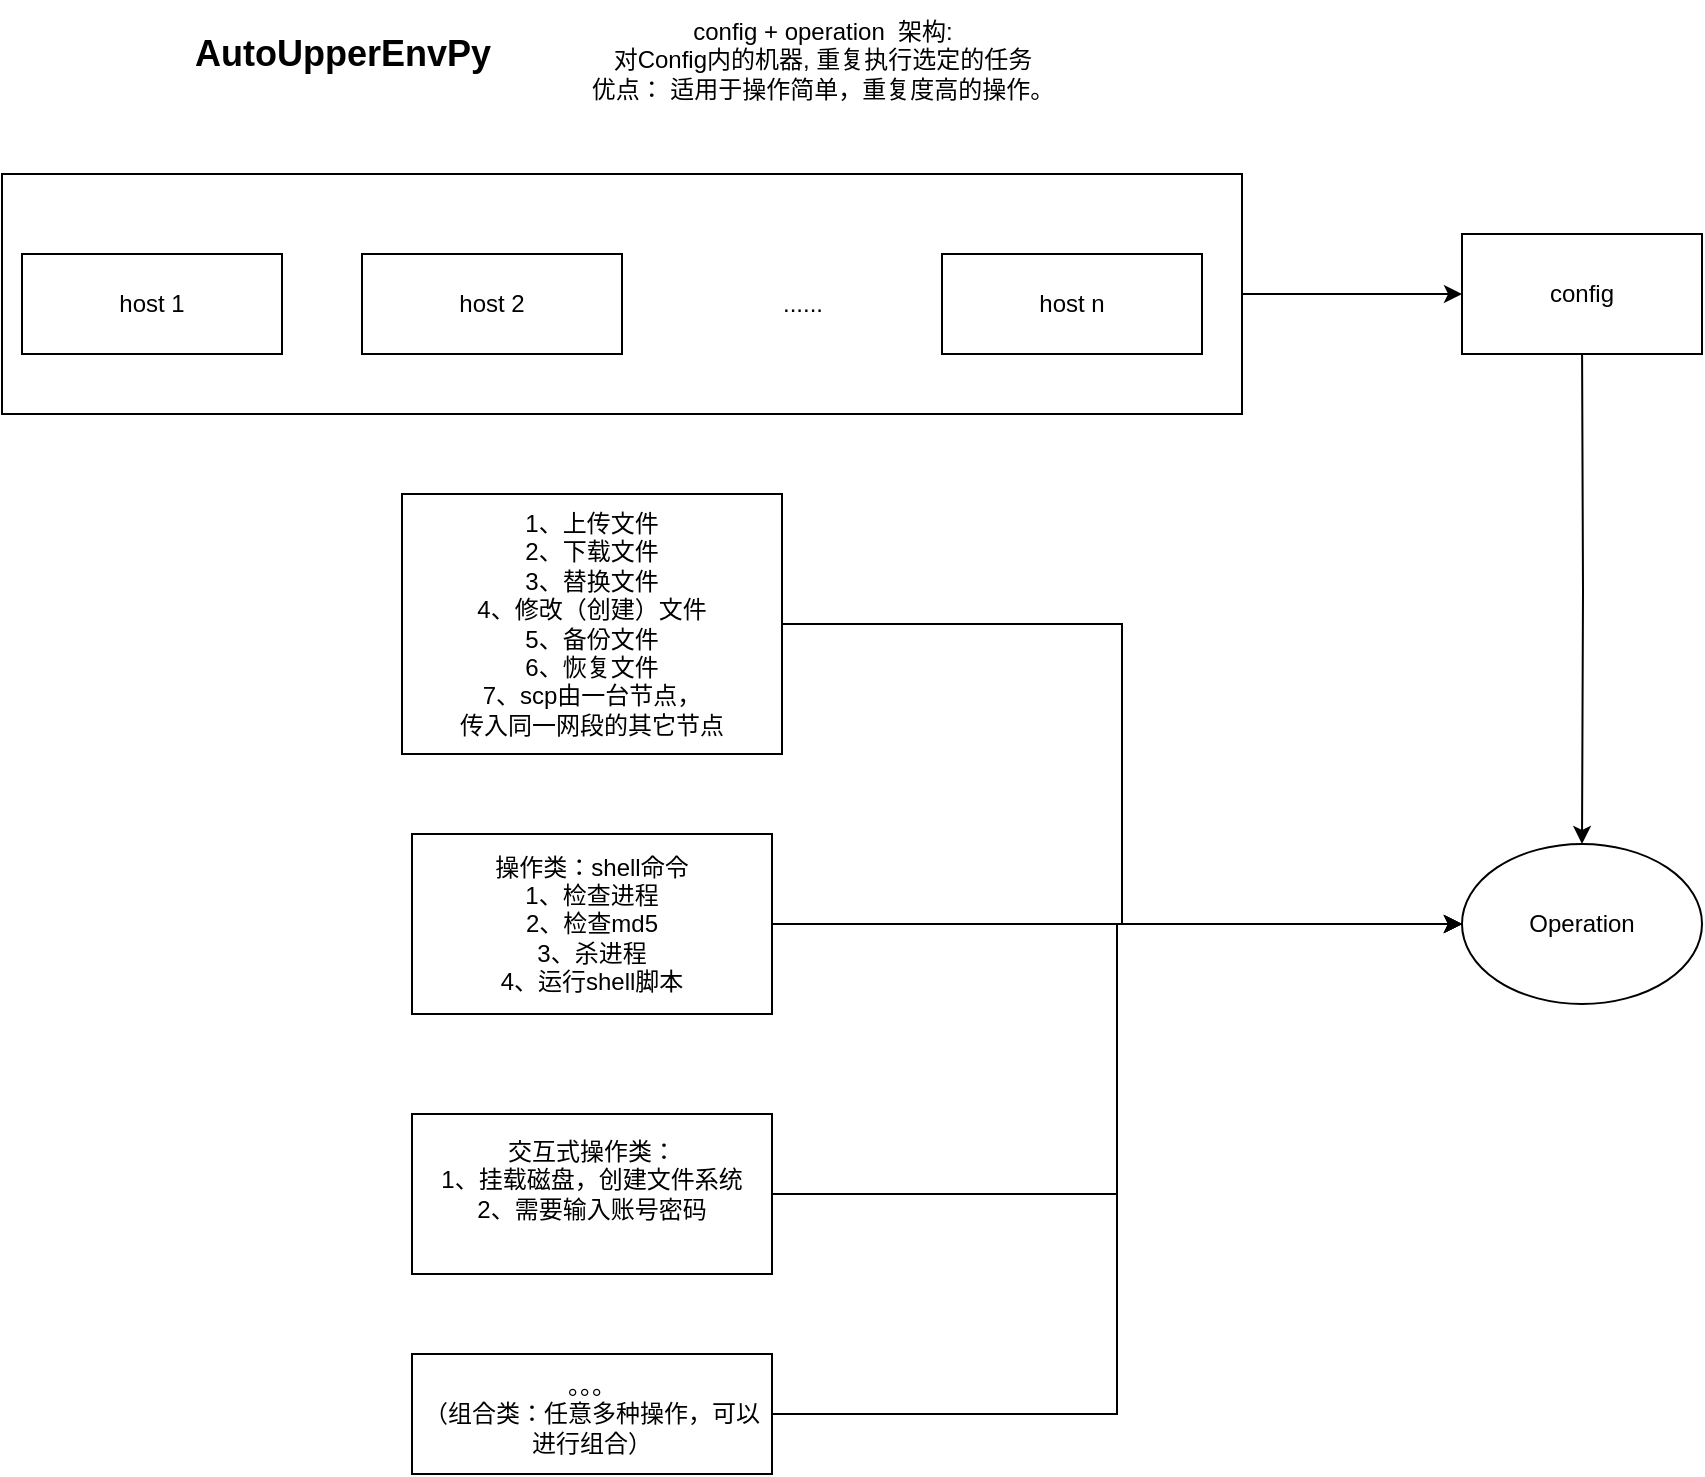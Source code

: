 <mxfile version="24.3.1" type="github">
  <diagram name="第 1 页" id="eWXddN8mTiqafnMkIH0A">
    <mxGraphModel dx="2329" dy="926" grid="1" gridSize="10" guides="1" tooltips="1" connect="1" arrows="1" fold="1" page="1" pageScale="1" pageWidth="827" pageHeight="1169" math="0" shadow="0">
      <root>
        <mxCell id="0" />
        <mxCell id="1" parent="0" />
        <mxCell id="j0fL9U_XNabq70ZayVyc-7" style="edgeStyle=orthogonalEdgeStyle;rounded=0;orthogonalLoop=1;jettySize=auto;html=1;" parent="1" source="j0fL9U_XNabq70ZayVyc-5" target="j0fL9U_XNabq70ZayVyc-6" edge="1">
          <mxGeometry relative="1" as="geometry" />
        </mxCell>
        <mxCell id="j0fL9U_XNabq70ZayVyc-5" value="" style="rounded=0;whiteSpace=wrap;html=1;" parent="1" vertex="1">
          <mxGeometry x="-60" y="450" width="620" height="120" as="geometry" />
        </mxCell>
        <mxCell id="j0fL9U_XNabq70ZayVyc-1" value="host 1" style="rounded=0;whiteSpace=wrap;html=1;" parent="1" vertex="1">
          <mxGeometry x="-50" y="490" width="130" height="50" as="geometry" />
        </mxCell>
        <mxCell id="j0fL9U_XNabq70ZayVyc-2" value="host 2" style="rounded=0;whiteSpace=wrap;html=1;" parent="1" vertex="1">
          <mxGeometry x="120" y="490" width="130" height="50" as="geometry" />
        </mxCell>
        <mxCell id="j0fL9U_XNabq70ZayVyc-3" value="host n" style="rounded=0;whiteSpace=wrap;html=1;" parent="1" vertex="1">
          <mxGeometry x="410" y="490" width="130" height="50" as="geometry" />
        </mxCell>
        <mxCell id="j0fL9U_XNabq70ZayVyc-4" value="......" style="text;html=1;align=center;verticalAlign=middle;resizable=0;points=[];autosize=1;strokeColor=none;fillColor=none;" parent="1" vertex="1">
          <mxGeometry x="320" y="500" width="40" height="30" as="geometry" />
        </mxCell>
        <mxCell id="P2jQU-sOz0Nu1yAMH2Y4-11" style="edgeStyle=orthogonalEdgeStyle;rounded=0;orthogonalLoop=1;jettySize=auto;html=1;entryX=0.5;entryY=0;entryDx=0;entryDy=0;" edge="1" parent="1" target="P2jQU-sOz0Nu1yAMH2Y4-6">
          <mxGeometry relative="1" as="geometry">
            <mxPoint x="730" y="530" as="sourcePoint" />
          </mxGeometry>
        </mxCell>
        <mxCell id="j0fL9U_XNabq70ZayVyc-6" value="config" style="rounded=0;whiteSpace=wrap;html=1;" parent="1" vertex="1">
          <mxGeometry x="670" y="480" width="120" height="60" as="geometry" />
        </mxCell>
        <mxCell id="P2jQU-sOz0Nu1yAMH2Y4-7" style="edgeStyle=orthogonalEdgeStyle;rounded=0;orthogonalLoop=1;jettySize=auto;html=1;entryX=0;entryY=0.5;entryDx=0;entryDy=0;" edge="1" parent="1" source="j0fL9U_XNabq70ZayVyc-9" target="P2jQU-sOz0Nu1yAMH2Y4-6">
          <mxGeometry relative="1" as="geometry">
            <mxPoint x="630" y="780" as="targetPoint" />
            <Array as="points">
              <mxPoint x="500" y="675" />
              <mxPoint x="500" y="825" />
            </Array>
          </mxGeometry>
        </mxCell>
        <mxCell id="j0fL9U_XNabq70ZayVyc-9" value="&lt;span style=&quot;text-wrap: nowrap;&quot;&gt;1、上传文件&lt;/span&gt;&lt;div style=&quot;border-color: var(--border-color); text-wrap: nowrap;&quot;&gt;2、下载文件&lt;/div&gt;&lt;div style=&quot;border-color: var(--border-color); text-wrap: nowrap;&quot;&gt;3、替换文件&lt;/div&gt;&lt;div style=&quot;border-color: var(--border-color); text-wrap: nowrap;&quot;&gt;4、修改（创建）文件&lt;/div&gt;&lt;div style=&quot;border-color: var(--border-color); text-wrap: nowrap;&quot;&gt;5、备份文件&lt;/div&gt;&lt;div style=&quot;border-color: var(--border-color); text-wrap: nowrap;&quot;&gt;6、恢复文件&lt;/div&gt;&lt;div style=&quot;border-color: var(--border-color); text-wrap: nowrap;&quot;&gt;7、scp由一台节点，&lt;/div&gt;&lt;div style=&quot;border-color: var(--border-color); text-wrap: nowrap;&quot;&gt;传入同一网段的其它节点&lt;/div&gt;" style="rounded=0;whiteSpace=wrap;html=1;" parent="1" vertex="1">
          <mxGeometry x="140" y="610" width="190" height="130" as="geometry" />
        </mxCell>
        <mxCell id="j0fL9U_XNabq70ZayVyc-12" value="&lt;div&gt;&lt;span style=&quot;text-wrap: wrap;&quot;&gt;&lt;br&gt;&lt;/span&gt;&lt;/div&gt;" style="text;html=1;align=center;verticalAlign=middle;resizable=0;points=[];autosize=1;strokeColor=none;fillColor=none;" parent="1" vertex="1">
          <mxGeometry x="310" y="695" width="20" height="30" as="geometry" />
        </mxCell>
        <mxCell id="P2jQU-sOz0Nu1yAMH2Y4-8" style="edgeStyle=orthogonalEdgeStyle;rounded=0;orthogonalLoop=1;jettySize=auto;html=1;" edge="1" parent="1" source="j0fL9U_XNabq70ZayVyc-15" target="P2jQU-sOz0Nu1yAMH2Y4-6">
          <mxGeometry relative="1" as="geometry" />
        </mxCell>
        <mxCell id="j0fL9U_XNabq70ZayVyc-15" value="操作类：shell命令&lt;div&gt;1、检查进程&lt;/div&gt;&lt;div&gt;2、检查md5&lt;/div&gt;&lt;div&gt;3、杀进程&lt;/div&gt;&lt;div&gt;4、运行shell脚本&lt;/div&gt;" style="rounded=0;whiteSpace=wrap;html=1;" parent="1" vertex="1">
          <mxGeometry x="145" y="780" width="180" height="90" as="geometry" />
        </mxCell>
        <mxCell id="P2jQU-sOz0Nu1yAMH2Y4-1" value="&lt;b&gt;&lt;font style=&quot;font-size: 18px;&quot;&gt;AutoUpperEnvPy&lt;/font&gt;&lt;/b&gt;" style="text;html=1;align=center;verticalAlign=middle;resizable=0;points=[];autosize=1;strokeColor=none;fillColor=none;" vertex="1" parent="1">
          <mxGeometry x="25" y="370" width="170" height="40" as="geometry" />
        </mxCell>
        <mxCell id="P2jQU-sOz0Nu1yAMH2Y4-9" style="edgeStyle=orthogonalEdgeStyle;rounded=0;orthogonalLoop=1;jettySize=auto;html=1;exitX=1;exitY=0.5;exitDx=0;exitDy=0;entryX=0;entryY=0.5;entryDx=0;entryDy=0;" edge="1" parent="1" source="P2jQU-sOz0Nu1yAMH2Y4-3" target="P2jQU-sOz0Nu1yAMH2Y4-6">
          <mxGeometry relative="1" as="geometry" />
        </mxCell>
        <mxCell id="P2jQU-sOz0Nu1yAMH2Y4-3" value="交互式操作类：&lt;div&gt;1、挂载磁盘，创建文件系统&lt;/div&gt;&lt;div&gt;2、需要输入账号密码&lt;/div&gt;&lt;div&gt;&lt;br&gt;&lt;/div&gt;" style="rounded=0;whiteSpace=wrap;html=1;" vertex="1" parent="1">
          <mxGeometry x="145" y="920" width="180" height="80" as="geometry" />
        </mxCell>
        <mxCell id="P2jQU-sOz0Nu1yAMH2Y4-10" style="edgeStyle=orthogonalEdgeStyle;rounded=0;orthogonalLoop=1;jettySize=auto;html=1;entryX=0;entryY=0.5;entryDx=0;entryDy=0;" edge="1" parent="1" source="P2jQU-sOz0Nu1yAMH2Y4-4" target="P2jQU-sOz0Nu1yAMH2Y4-6">
          <mxGeometry relative="1" as="geometry" />
        </mxCell>
        <mxCell id="P2jQU-sOz0Nu1yAMH2Y4-4" value="。。。&lt;div&gt;（组合类：任意多种操作，可以进行组合）&lt;/div&gt;" style="rounded=0;whiteSpace=wrap;html=1;" vertex="1" parent="1">
          <mxGeometry x="145" y="1040" width="180" height="60" as="geometry" />
        </mxCell>
        <mxCell id="P2jQU-sOz0Nu1yAMH2Y4-6" value="Operation" style="ellipse;whiteSpace=wrap;html=1;" vertex="1" parent="1">
          <mxGeometry x="670" y="785" width="120" height="80" as="geometry" />
        </mxCell>
        <mxCell id="P2jQU-sOz0Nu1yAMH2Y4-12" value="config + operation&amp;nbsp; 架构:&lt;div&gt;对Config内的机器, 重复执行选定的任务&lt;br&gt;&lt;div&gt;优点： 适用于操作简单，重复度高的操作。&lt;/div&gt;&lt;/div&gt;" style="text;html=1;align=center;verticalAlign=middle;resizable=0;points=[];autosize=1;strokeColor=none;fillColor=none;" vertex="1" parent="1">
          <mxGeometry x="225" y="363" width="250" height="60" as="geometry" />
        </mxCell>
      </root>
    </mxGraphModel>
  </diagram>
</mxfile>
